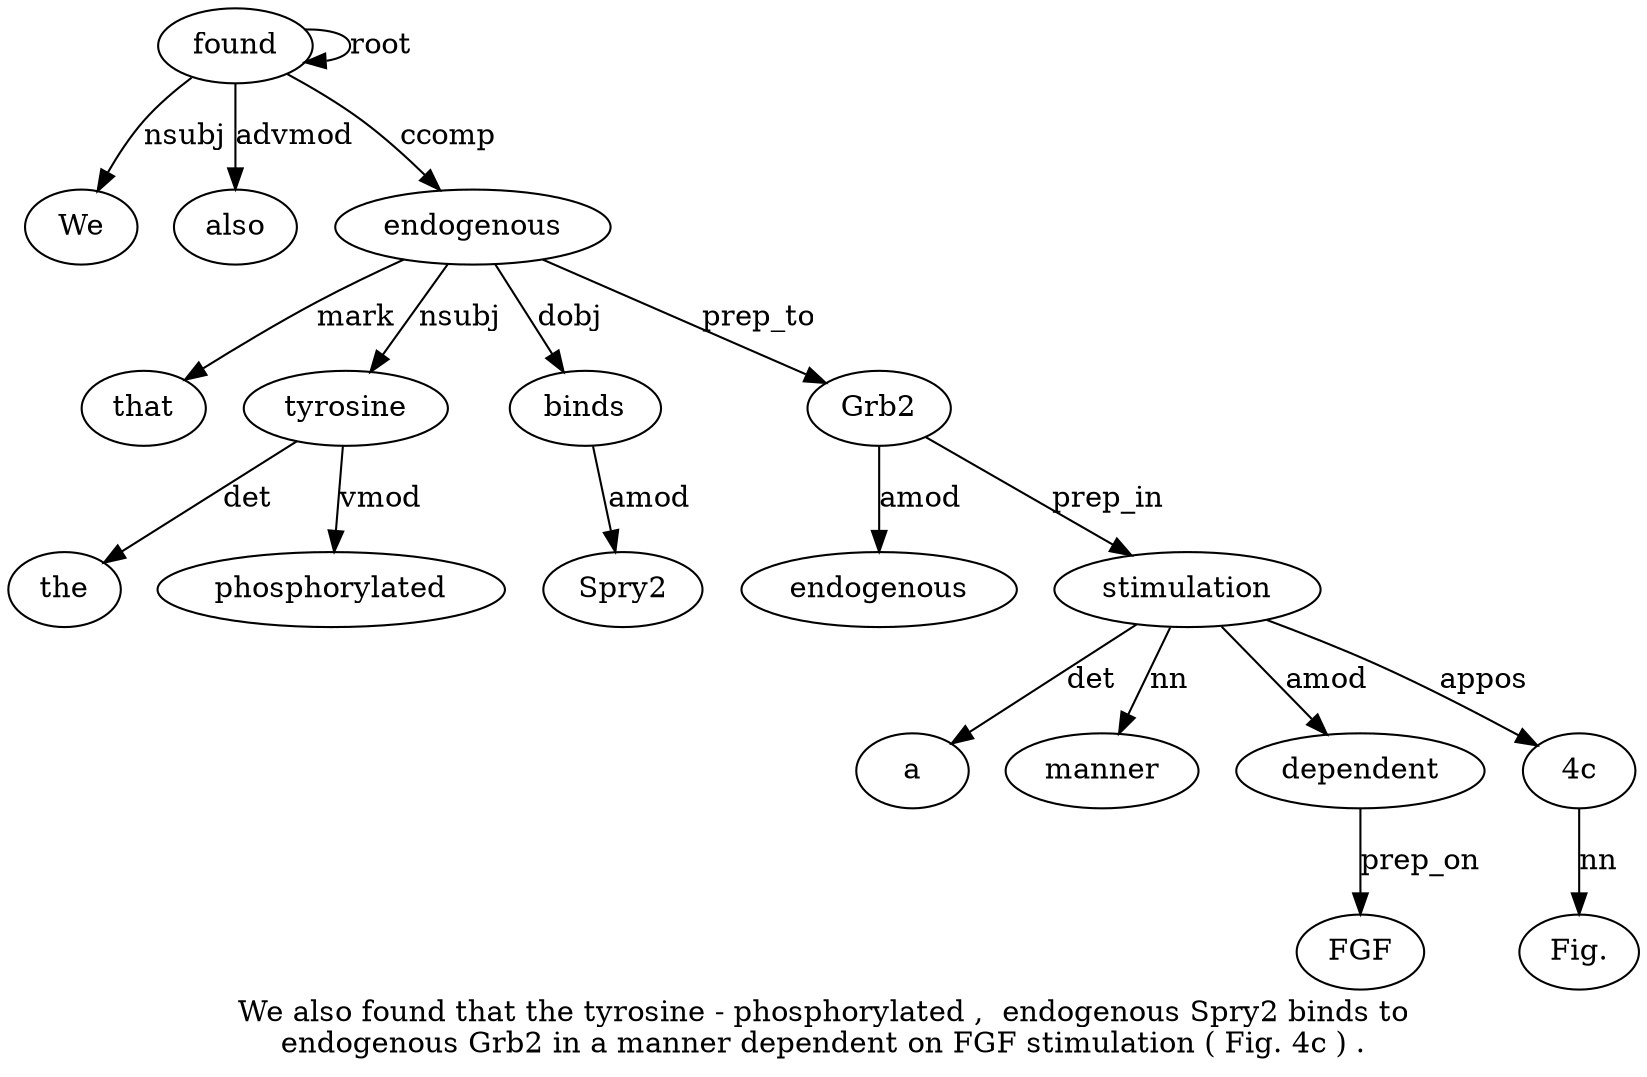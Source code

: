 digraph "We also found that the tyrosine - phosphorylated ,  endogenous Spry2 binds to endogenous Grb2 in a manner dependent on FGF stimulation ( Fig. 4c ) ." {
label="We also found that the tyrosine - phosphorylated ,  endogenous Spry2 binds to
endogenous Grb2 in a manner dependent on FGF stimulation ( Fig. 4c ) .";
found3 [style=filled, fillcolor=white, label=found];
We1 [style=filled, fillcolor=white, label=We];
found3 -> We1  [label=nsubj];
also2 [style=filled, fillcolor=white, label=also];
found3 -> also2  [label=advmod];
found3 -> found3  [label=root];
endogenous10 [style=filled, fillcolor=white, label=endogenous];
that4 [style=filled, fillcolor=white, label=that];
endogenous10 -> that4  [label=mark];
tyrosine6 [style=filled, fillcolor=white, label=tyrosine];
the5 [style=filled, fillcolor=white, label=the];
tyrosine6 -> the5  [label=det];
endogenous10 -> tyrosine6  [label=nsubj];
phosphorylated8 [style=filled, fillcolor=white, label=phosphorylated];
tyrosine6 -> phosphorylated8  [label=vmod];
found3 -> endogenous10  [label=ccomp];
binds12 [style=filled, fillcolor=white, label=binds];
Spry211 [style=filled, fillcolor=white, label=Spry2];
binds12 -> Spry211  [label=amod];
endogenous10 -> binds12  [label=dobj];
Grb215 [style=filled, fillcolor=white, label=Grb2];
endogenous14 [style=filled, fillcolor=white, label=endogenous];
Grb215 -> endogenous14  [label=amod];
endogenous10 -> Grb215  [label=prep_to];
stimulation22 [style=filled, fillcolor=white, label=stimulation];
a17 [style=filled, fillcolor=white, label=a];
stimulation22 -> a17  [label=det];
manner18 [style=filled, fillcolor=white, label=manner];
stimulation22 -> manner18  [label=nn];
dependent19 [style=filled, fillcolor=white, label=dependent];
stimulation22 -> dependent19  [label=amod];
FGF21 [style=filled, fillcolor=white, label=FGF];
dependent19 -> FGF21  [label=prep_on];
Grb215 -> stimulation22  [label=prep_in];
"4c25" [style=filled, fillcolor=white, label="4c"];
"Fig.24" [style=filled, fillcolor=white, label="Fig."];
"4c25" -> "Fig.24"  [label=nn];
stimulation22 -> "4c25"  [label=appos];
}
